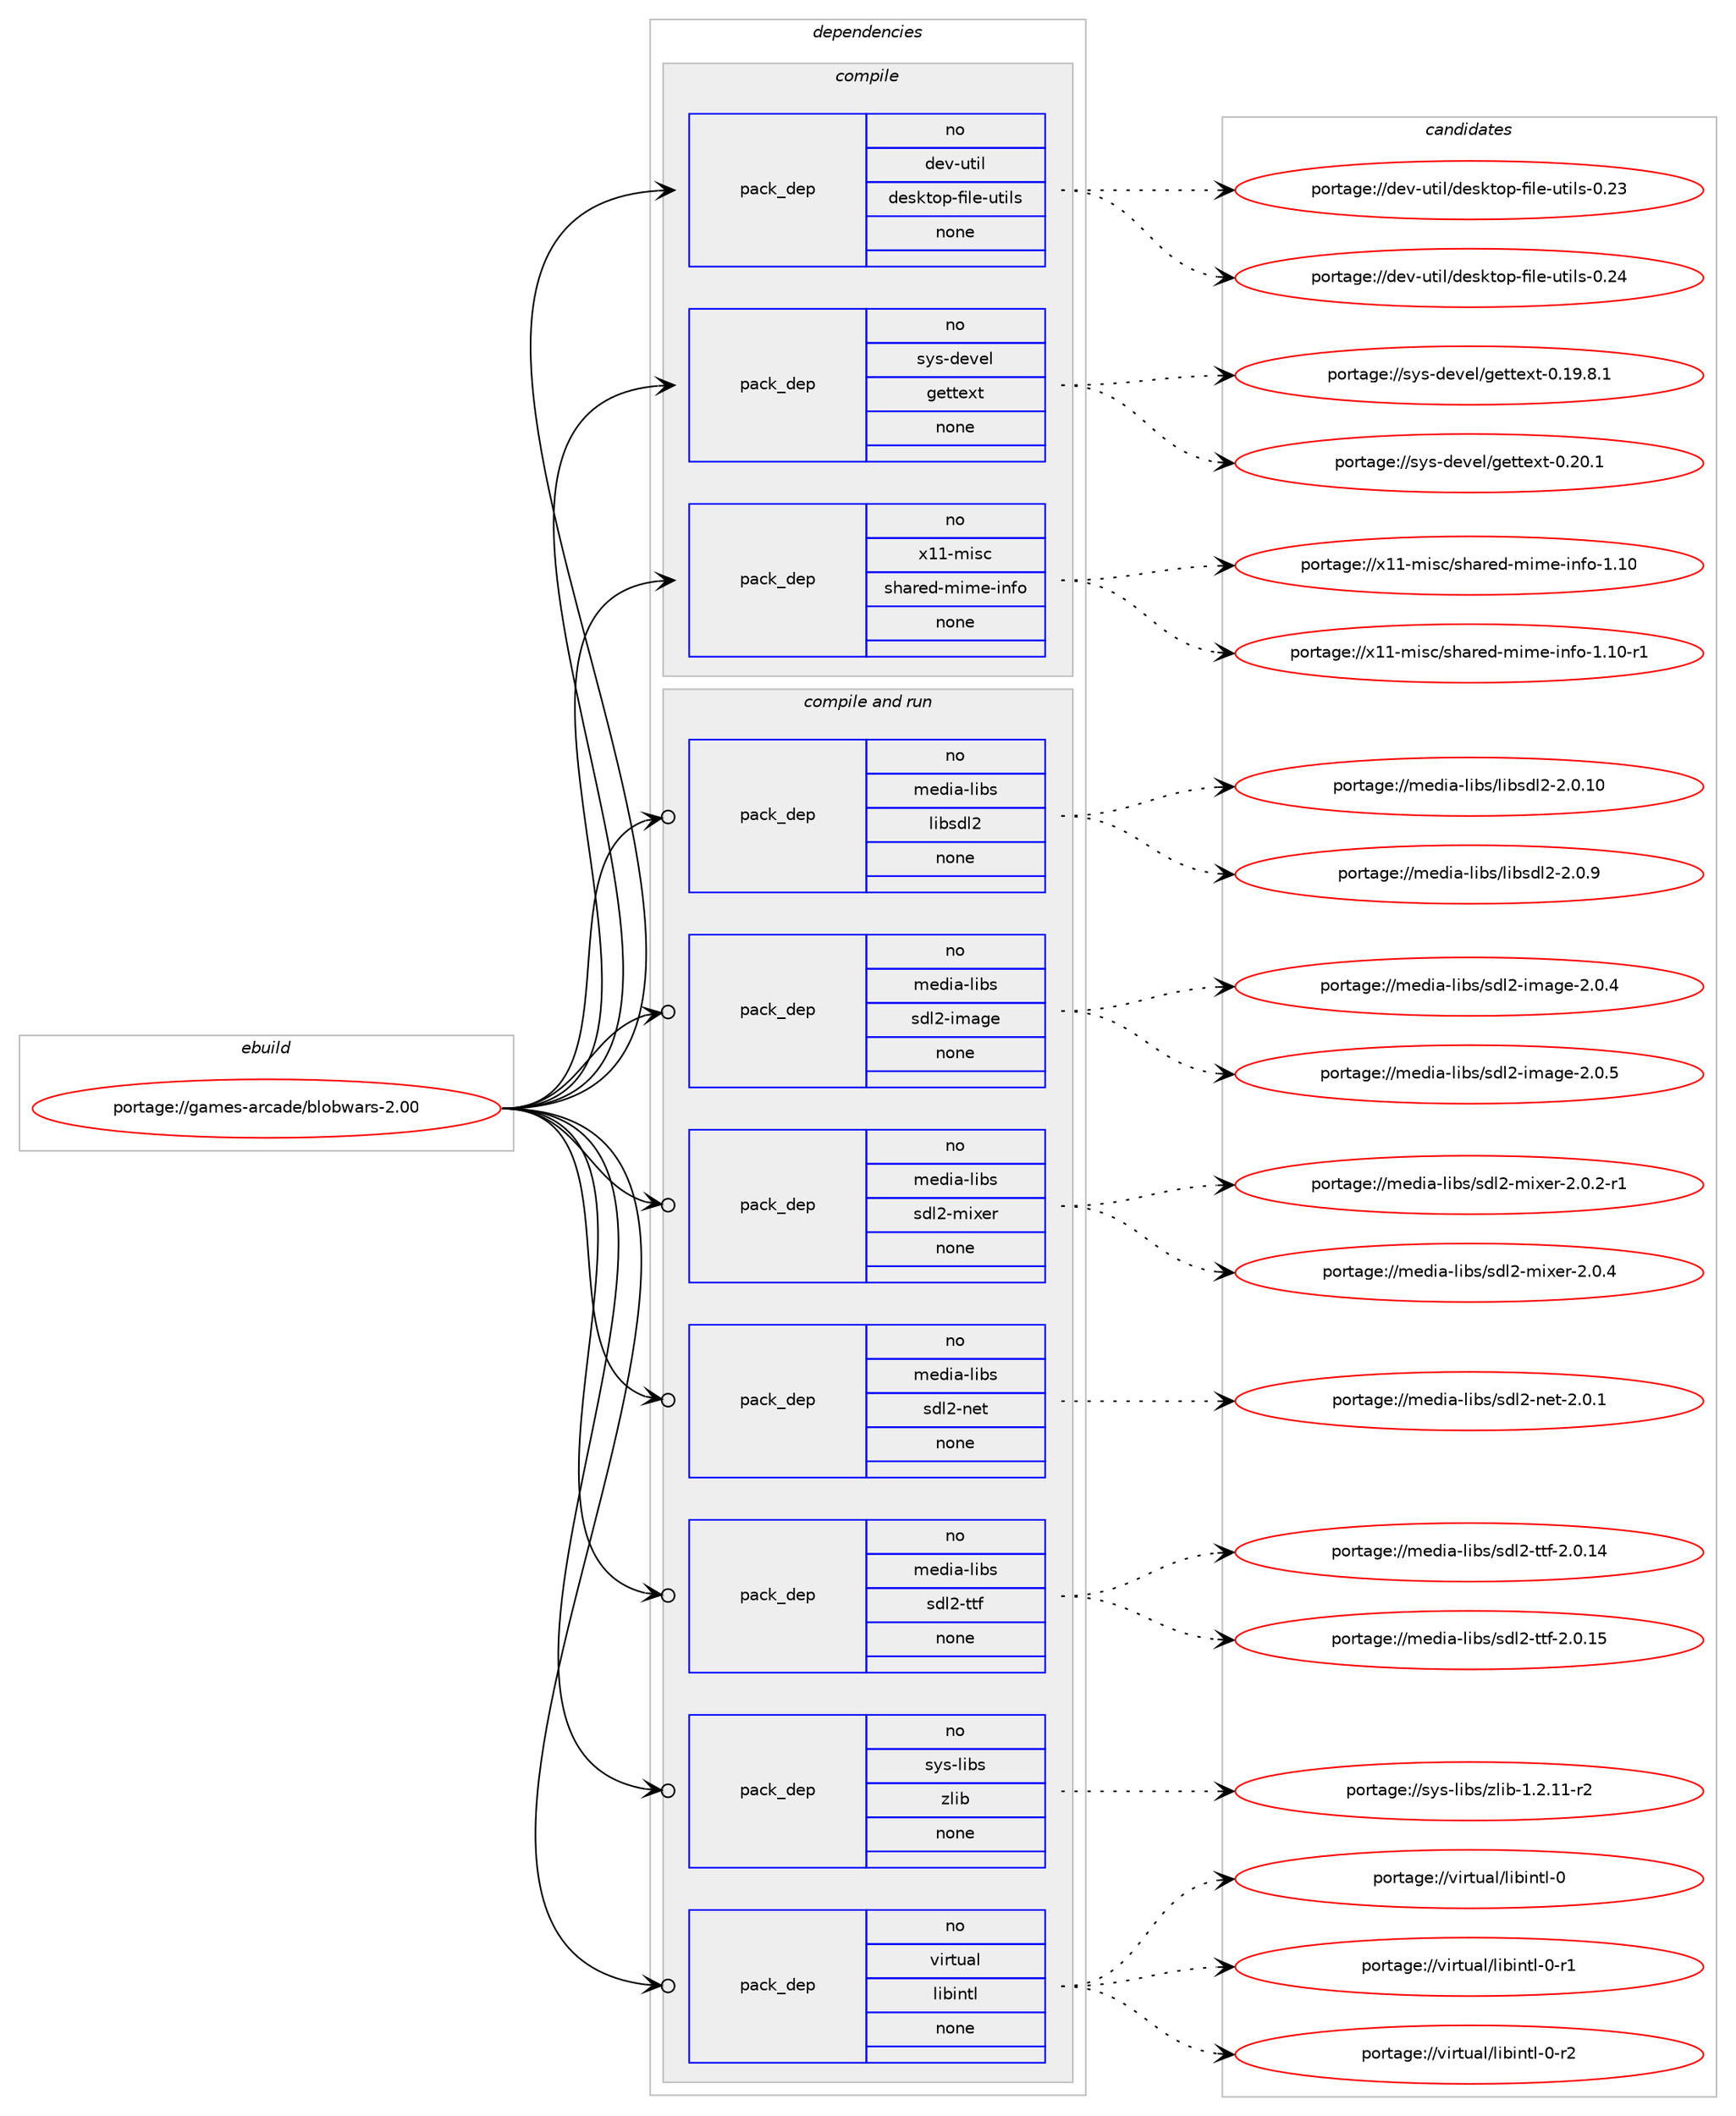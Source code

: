digraph prolog {

# *************
# Graph options
# *************

newrank=true;
concentrate=true;
compound=true;
graph [rankdir=LR,fontname=Helvetica,fontsize=10,ranksep=1.5];#, ranksep=2.5, nodesep=0.2];
edge  [arrowhead=vee];
node  [fontname=Helvetica,fontsize=10];

# **********
# The ebuild
# **********

subgraph cluster_leftcol {
color=gray;
rank=same;
label=<<i>ebuild</i>>;
id [label="portage://games-arcade/blobwars-2.00", color=red, width=4, href="../games-arcade/blobwars-2.00.svg"];
}

# ****************
# The dependencies
# ****************

subgraph cluster_midcol {
color=gray;
label=<<i>dependencies</i>>;
subgraph cluster_compile {
fillcolor="#eeeeee";
style=filled;
label=<<i>compile</i>>;
subgraph pack193138 {
dependency269585 [label=<<TABLE BORDER="0" CELLBORDER="1" CELLSPACING="0" CELLPADDING="4" WIDTH="220"><TR><TD ROWSPAN="6" CELLPADDING="30">pack_dep</TD></TR><TR><TD WIDTH="110">no</TD></TR><TR><TD>dev-util</TD></TR><TR><TD>desktop-file-utils</TD></TR><TR><TD>none</TD></TR><TR><TD></TD></TR></TABLE>>, shape=none, color=blue];
}
id:e -> dependency269585:w [weight=20,style="solid",arrowhead="vee"];
subgraph pack193139 {
dependency269586 [label=<<TABLE BORDER="0" CELLBORDER="1" CELLSPACING="0" CELLPADDING="4" WIDTH="220"><TR><TD ROWSPAN="6" CELLPADDING="30">pack_dep</TD></TR><TR><TD WIDTH="110">no</TD></TR><TR><TD>sys-devel</TD></TR><TR><TD>gettext</TD></TR><TR><TD>none</TD></TR><TR><TD></TD></TR></TABLE>>, shape=none, color=blue];
}
id:e -> dependency269586:w [weight=20,style="solid",arrowhead="vee"];
subgraph pack193140 {
dependency269587 [label=<<TABLE BORDER="0" CELLBORDER="1" CELLSPACING="0" CELLPADDING="4" WIDTH="220"><TR><TD ROWSPAN="6" CELLPADDING="30">pack_dep</TD></TR><TR><TD WIDTH="110">no</TD></TR><TR><TD>x11-misc</TD></TR><TR><TD>shared-mime-info</TD></TR><TR><TD>none</TD></TR><TR><TD></TD></TR></TABLE>>, shape=none, color=blue];
}
id:e -> dependency269587:w [weight=20,style="solid",arrowhead="vee"];
}
subgraph cluster_compileandrun {
fillcolor="#eeeeee";
style=filled;
label=<<i>compile and run</i>>;
subgraph pack193141 {
dependency269588 [label=<<TABLE BORDER="0" CELLBORDER="1" CELLSPACING="0" CELLPADDING="4" WIDTH="220"><TR><TD ROWSPAN="6" CELLPADDING="30">pack_dep</TD></TR><TR><TD WIDTH="110">no</TD></TR><TR><TD>media-libs</TD></TR><TR><TD>libsdl2</TD></TR><TR><TD>none</TD></TR><TR><TD></TD></TR></TABLE>>, shape=none, color=blue];
}
id:e -> dependency269588:w [weight=20,style="solid",arrowhead="odotvee"];
subgraph pack193142 {
dependency269589 [label=<<TABLE BORDER="0" CELLBORDER="1" CELLSPACING="0" CELLPADDING="4" WIDTH="220"><TR><TD ROWSPAN="6" CELLPADDING="30">pack_dep</TD></TR><TR><TD WIDTH="110">no</TD></TR><TR><TD>media-libs</TD></TR><TR><TD>sdl2-image</TD></TR><TR><TD>none</TD></TR><TR><TD></TD></TR></TABLE>>, shape=none, color=blue];
}
id:e -> dependency269589:w [weight=20,style="solid",arrowhead="odotvee"];
subgraph pack193143 {
dependency269590 [label=<<TABLE BORDER="0" CELLBORDER="1" CELLSPACING="0" CELLPADDING="4" WIDTH="220"><TR><TD ROWSPAN="6" CELLPADDING="30">pack_dep</TD></TR><TR><TD WIDTH="110">no</TD></TR><TR><TD>media-libs</TD></TR><TR><TD>sdl2-mixer</TD></TR><TR><TD>none</TD></TR><TR><TD></TD></TR></TABLE>>, shape=none, color=blue];
}
id:e -> dependency269590:w [weight=20,style="solid",arrowhead="odotvee"];
subgraph pack193144 {
dependency269591 [label=<<TABLE BORDER="0" CELLBORDER="1" CELLSPACING="0" CELLPADDING="4" WIDTH="220"><TR><TD ROWSPAN="6" CELLPADDING="30">pack_dep</TD></TR><TR><TD WIDTH="110">no</TD></TR><TR><TD>media-libs</TD></TR><TR><TD>sdl2-net</TD></TR><TR><TD>none</TD></TR><TR><TD></TD></TR></TABLE>>, shape=none, color=blue];
}
id:e -> dependency269591:w [weight=20,style="solid",arrowhead="odotvee"];
subgraph pack193145 {
dependency269592 [label=<<TABLE BORDER="0" CELLBORDER="1" CELLSPACING="0" CELLPADDING="4" WIDTH="220"><TR><TD ROWSPAN="6" CELLPADDING="30">pack_dep</TD></TR><TR><TD WIDTH="110">no</TD></TR><TR><TD>media-libs</TD></TR><TR><TD>sdl2-ttf</TD></TR><TR><TD>none</TD></TR><TR><TD></TD></TR></TABLE>>, shape=none, color=blue];
}
id:e -> dependency269592:w [weight=20,style="solid",arrowhead="odotvee"];
subgraph pack193146 {
dependency269593 [label=<<TABLE BORDER="0" CELLBORDER="1" CELLSPACING="0" CELLPADDING="4" WIDTH="220"><TR><TD ROWSPAN="6" CELLPADDING="30">pack_dep</TD></TR><TR><TD WIDTH="110">no</TD></TR><TR><TD>sys-libs</TD></TR><TR><TD>zlib</TD></TR><TR><TD>none</TD></TR><TR><TD></TD></TR></TABLE>>, shape=none, color=blue];
}
id:e -> dependency269593:w [weight=20,style="solid",arrowhead="odotvee"];
subgraph pack193147 {
dependency269594 [label=<<TABLE BORDER="0" CELLBORDER="1" CELLSPACING="0" CELLPADDING="4" WIDTH="220"><TR><TD ROWSPAN="6" CELLPADDING="30">pack_dep</TD></TR><TR><TD WIDTH="110">no</TD></TR><TR><TD>virtual</TD></TR><TR><TD>libintl</TD></TR><TR><TD>none</TD></TR><TR><TD></TD></TR></TABLE>>, shape=none, color=blue];
}
id:e -> dependency269594:w [weight=20,style="solid",arrowhead="odotvee"];
}
subgraph cluster_run {
fillcolor="#eeeeee";
style=filled;
label=<<i>run</i>>;
}
}

# **************
# The candidates
# **************

subgraph cluster_choices {
rank=same;
color=gray;
label=<<i>candidates</i>>;

subgraph choice193138 {
color=black;
nodesep=1;
choiceportage100101118451171161051084710010111510711611111245102105108101451171161051081154548465051 [label="portage://dev-util/desktop-file-utils-0.23", color=red, width=4,href="../dev-util/desktop-file-utils-0.23.svg"];
choiceportage100101118451171161051084710010111510711611111245102105108101451171161051081154548465052 [label="portage://dev-util/desktop-file-utils-0.24", color=red, width=4,href="../dev-util/desktop-file-utils-0.24.svg"];
dependency269585:e -> choiceportage100101118451171161051084710010111510711611111245102105108101451171161051081154548465051:w [style=dotted,weight="100"];
dependency269585:e -> choiceportage100101118451171161051084710010111510711611111245102105108101451171161051081154548465052:w [style=dotted,weight="100"];
}
subgraph choice193139 {
color=black;
nodesep=1;
choiceportage1151211154510010111810110847103101116116101120116454846495746564649 [label="portage://sys-devel/gettext-0.19.8.1", color=red, width=4,href="../sys-devel/gettext-0.19.8.1.svg"];
choiceportage115121115451001011181011084710310111611610112011645484650484649 [label="portage://sys-devel/gettext-0.20.1", color=red, width=4,href="../sys-devel/gettext-0.20.1.svg"];
dependency269586:e -> choiceportage1151211154510010111810110847103101116116101120116454846495746564649:w [style=dotted,weight="100"];
dependency269586:e -> choiceportage115121115451001011181011084710310111611610112011645484650484649:w [style=dotted,weight="100"];
}
subgraph choice193140 {
color=black;
nodesep=1;
choiceportage12049494510910511599471151049711410110045109105109101451051101021114549464948 [label="portage://x11-misc/shared-mime-info-1.10", color=red, width=4,href="../x11-misc/shared-mime-info-1.10.svg"];
choiceportage120494945109105115994711510497114101100451091051091014510511010211145494649484511449 [label="portage://x11-misc/shared-mime-info-1.10-r1", color=red, width=4,href="../x11-misc/shared-mime-info-1.10-r1.svg"];
dependency269587:e -> choiceportage12049494510910511599471151049711410110045109105109101451051101021114549464948:w [style=dotted,weight="100"];
dependency269587:e -> choiceportage120494945109105115994711510497114101100451091051091014510511010211145494649484511449:w [style=dotted,weight="100"];
}
subgraph choice193141 {
color=black;
nodesep=1;
choiceportage10910110010597451081059811547108105981151001085045504648464948 [label="portage://media-libs/libsdl2-2.0.10", color=red, width=4,href="../media-libs/libsdl2-2.0.10.svg"];
choiceportage109101100105974510810598115471081059811510010850455046484657 [label="portage://media-libs/libsdl2-2.0.9", color=red, width=4,href="../media-libs/libsdl2-2.0.9.svg"];
dependency269588:e -> choiceportage10910110010597451081059811547108105981151001085045504648464948:w [style=dotted,weight="100"];
dependency269588:e -> choiceportage109101100105974510810598115471081059811510010850455046484657:w [style=dotted,weight="100"];
}
subgraph choice193142 {
color=black;
nodesep=1;
choiceportage10910110010597451081059811547115100108504510510997103101455046484652 [label="portage://media-libs/sdl2-image-2.0.4", color=red, width=4,href="../media-libs/sdl2-image-2.0.4.svg"];
choiceportage10910110010597451081059811547115100108504510510997103101455046484653 [label="portage://media-libs/sdl2-image-2.0.5", color=red, width=4,href="../media-libs/sdl2-image-2.0.5.svg"];
dependency269589:e -> choiceportage10910110010597451081059811547115100108504510510997103101455046484652:w [style=dotted,weight="100"];
dependency269589:e -> choiceportage10910110010597451081059811547115100108504510510997103101455046484653:w [style=dotted,weight="100"];
}
subgraph choice193143 {
color=black;
nodesep=1;
choiceportage1091011001059745108105981154711510010850451091051201011144550464846504511449 [label="portage://media-libs/sdl2-mixer-2.0.2-r1", color=red, width=4,href="../media-libs/sdl2-mixer-2.0.2-r1.svg"];
choiceportage109101100105974510810598115471151001085045109105120101114455046484652 [label="portage://media-libs/sdl2-mixer-2.0.4", color=red, width=4,href="../media-libs/sdl2-mixer-2.0.4.svg"];
dependency269590:e -> choiceportage1091011001059745108105981154711510010850451091051201011144550464846504511449:w [style=dotted,weight="100"];
dependency269590:e -> choiceportage109101100105974510810598115471151001085045109105120101114455046484652:w [style=dotted,weight="100"];
}
subgraph choice193144 {
color=black;
nodesep=1;
choiceportage109101100105974510810598115471151001085045110101116455046484649 [label="portage://media-libs/sdl2-net-2.0.1", color=red, width=4,href="../media-libs/sdl2-net-2.0.1.svg"];
dependency269591:e -> choiceportage109101100105974510810598115471151001085045110101116455046484649:w [style=dotted,weight="100"];
}
subgraph choice193145 {
color=black;
nodesep=1;
choiceportage10910110010597451081059811547115100108504511611610245504648464952 [label="portage://media-libs/sdl2-ttf-2.0.14", color=red, width=4,href="../media-libs/sdl2-ttf-2.0.14.svg"];
choiceportage10910110010597451081059811547115100108504511611610245504648464953 [label="portage://media-libs/sdl2-ttf-2.0.15", color=red, width=4,href="../media-libs/sdl2-ttf-2.0.15.svg"];
dependency269592:e -> choiceportage10910110010597451081059811547115100108504511611610245504648464952:w [style=dotted,weight="100"];
dependency269592:e -> choiceportage10910110010597451081059811547115100108504511611610245504648464953:w [style=dotted,weight="100"];
}
subgraph choice193146 {
color=black;
nodesep=1;
choiceportage11512111545108105981154712210810598454946504649494511450 [label="portage://sys-libs/zlib-1.2.11-r2", color=red, width=4,href="../sys-libs/zlib-1.2.11-r2.svg"];
dependency269593:e -> choiceportage11512111545108105981154712210810598454946504649494511450:w [style=dotted,weight="100"];
}
subgraph choice193147 {
color=black;
nodesep=1;
choiceportage1181051141161179710847108105981051101161084548 [label="portage://virtual/libintl-0", color=red, width=4,href="../virtual/libintl-0.svg"];
choiceportage11810511411611797108471081059810511011610845484511449 [label="portage://virtual/libintl-0-r1", color=red, width=4,href="../virtual/libintl-0-r1.svg"];
choiceportage11810511411611797108471081059810511011610845484511450 [label="portage://virtual/libintl-0-r2", color=red, width=4,href="../virtual/libintl-0-r2.svg"];
dependency269594:e -> choiceportage1181051141161179710847108105981051101161084548:w [style=dotted,weight="100"];
dependency269594:e -> choiceportage11810511411611797108471081059810511011610845484511449:w [style=dotted,weight="100"];
dependency269594:e -> choiceportage11810511411611797108471081059810511011610845484511450:w [style=dotted,weight="100"];
}
}

}
